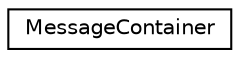 digraph "Graphical Class Hierarchy"
{
  edge [fontname="Helvetica",fontsize="10",labelfontname="Helvetica",labelfontsize="10"];
  node [fontname="Helvetica",fontsize="10",shape=record];
  rankdir="LR";
  Node0 [label="MessageContainer",height=0.2,width=0.4,color="black", fillcolor="white", style="filled",URL="$classMessageContainer.html"];
}
